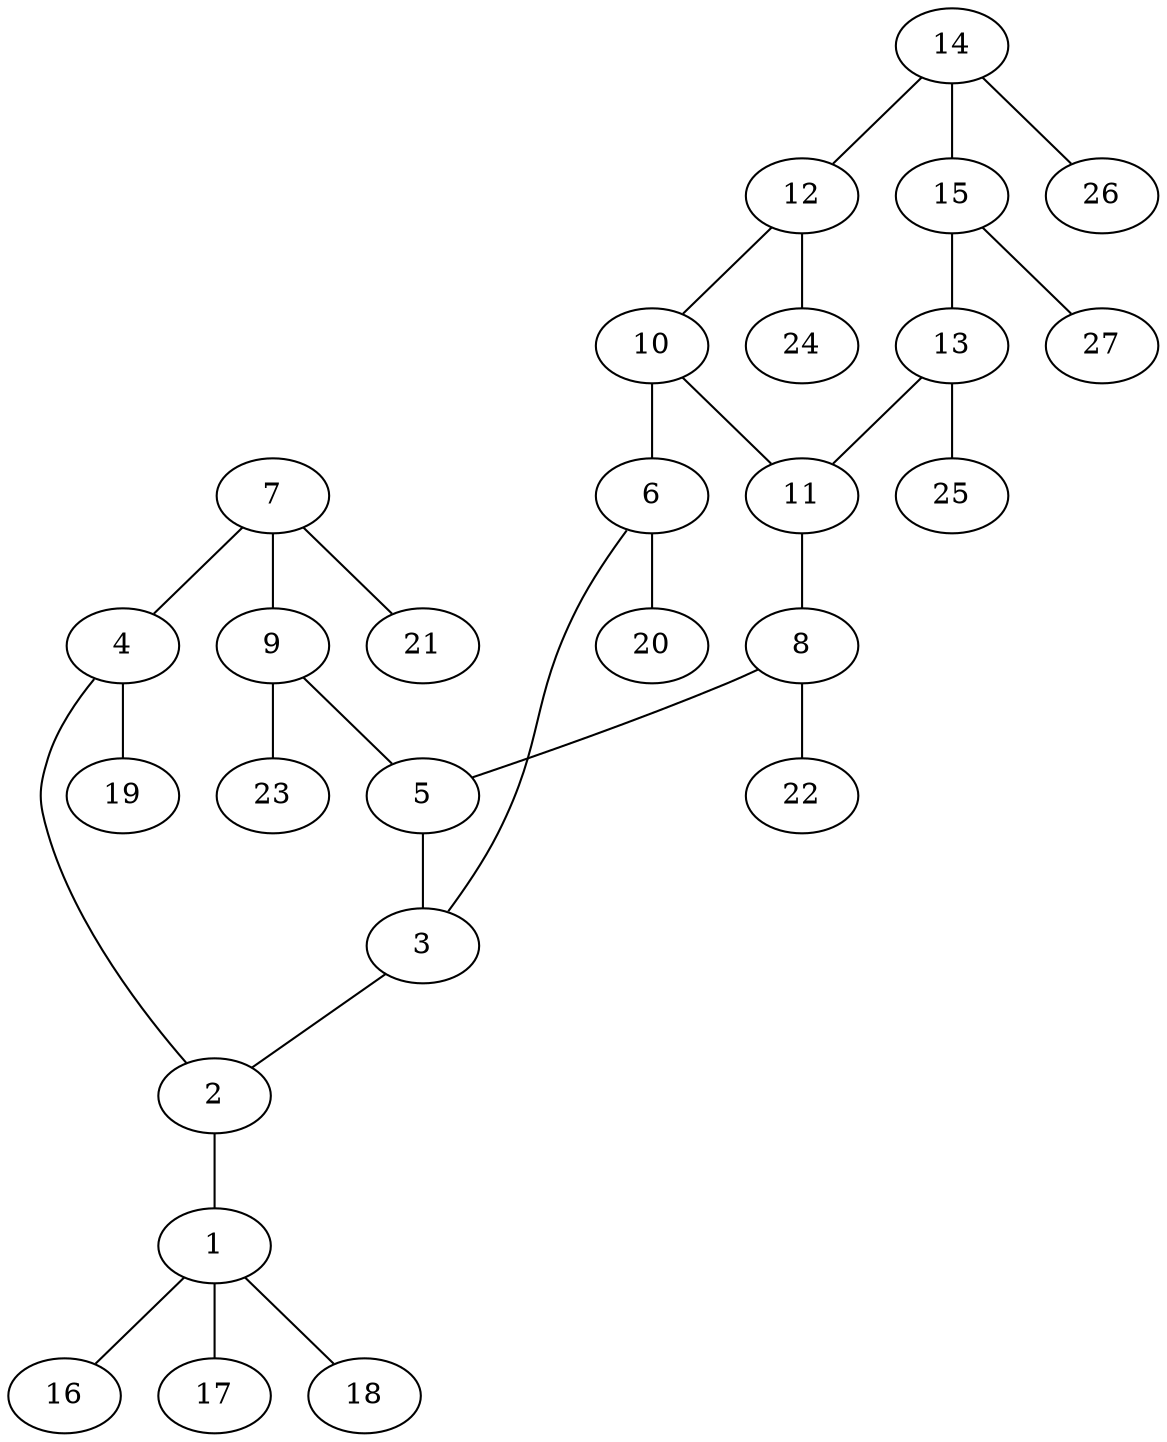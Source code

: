 graph molecule_1211 {
	1	 [chem=C];
	16	 [chem=H];
	1 -- 16	 [valence=1];
	17	 [chem=H];
	1 -- 17	 [valence=1];
	18	 [chem=H];
	1 -- 18	 [valence=1];
	2	 [chem=C];
	2 -- 1	 [valence=1];
	3	 [chem=C];
	3 -- 2	 [valence=2];
	4	 [chem=C];
	4 -- 2	 [valence=1];
	19	 [chem=H];
	4 -- 19	 [valence=1];
	5	 [chem=C];
	5 -- 3	 [valence=1];
	6	 [chem=C];
	6 -- 3	 [valence=1];
	20	 [chem=H];
	6 -- 20	 [valence=1];
	7	 [chem=C];
	7 -- 4	 [valence=2];
	9	 [chem=C];
	7 -- 9	 [valence=1];
	21	 [chem=H];
	7 -- 21	 [valence=1];
	8	 [chem=C];
	8 -- 5	 [valence=1];
	22	 [chem=H];
	8 -- 22	 [valence=1];
	9 -- 5	 [valence=2];
	23	 [chem=H];
	9 -- 23	 [valence=1];
	10	 [chem=C];
	10 -- 6	 [valence=2];
	11	 [chem=C];
	10 -- 11	 [valence=1];
	11 -- 8	 [valence=2];
	12	 [chem=C];
	12 -- 10	 [valence=1];
	24	 [chem=H];
	12 -- 24	 [valence=1];
	13	 [chem=C];
	13 -- 11	 [valence=1];
	25	 [chem=H];
	13 -- 25	 [valence=1];
	14	 [chem=C];
	14 -- 12	 [valence=2];
	15	 [chem=C];
	14 -- 15	 [valence=1];
	26	 [chem=H];
	14 -- 26	 [valence=1];
	15 -- 13	 [valence=2];
	27	 [chem=H];
	15 -- 27	 [valence=1];
}
